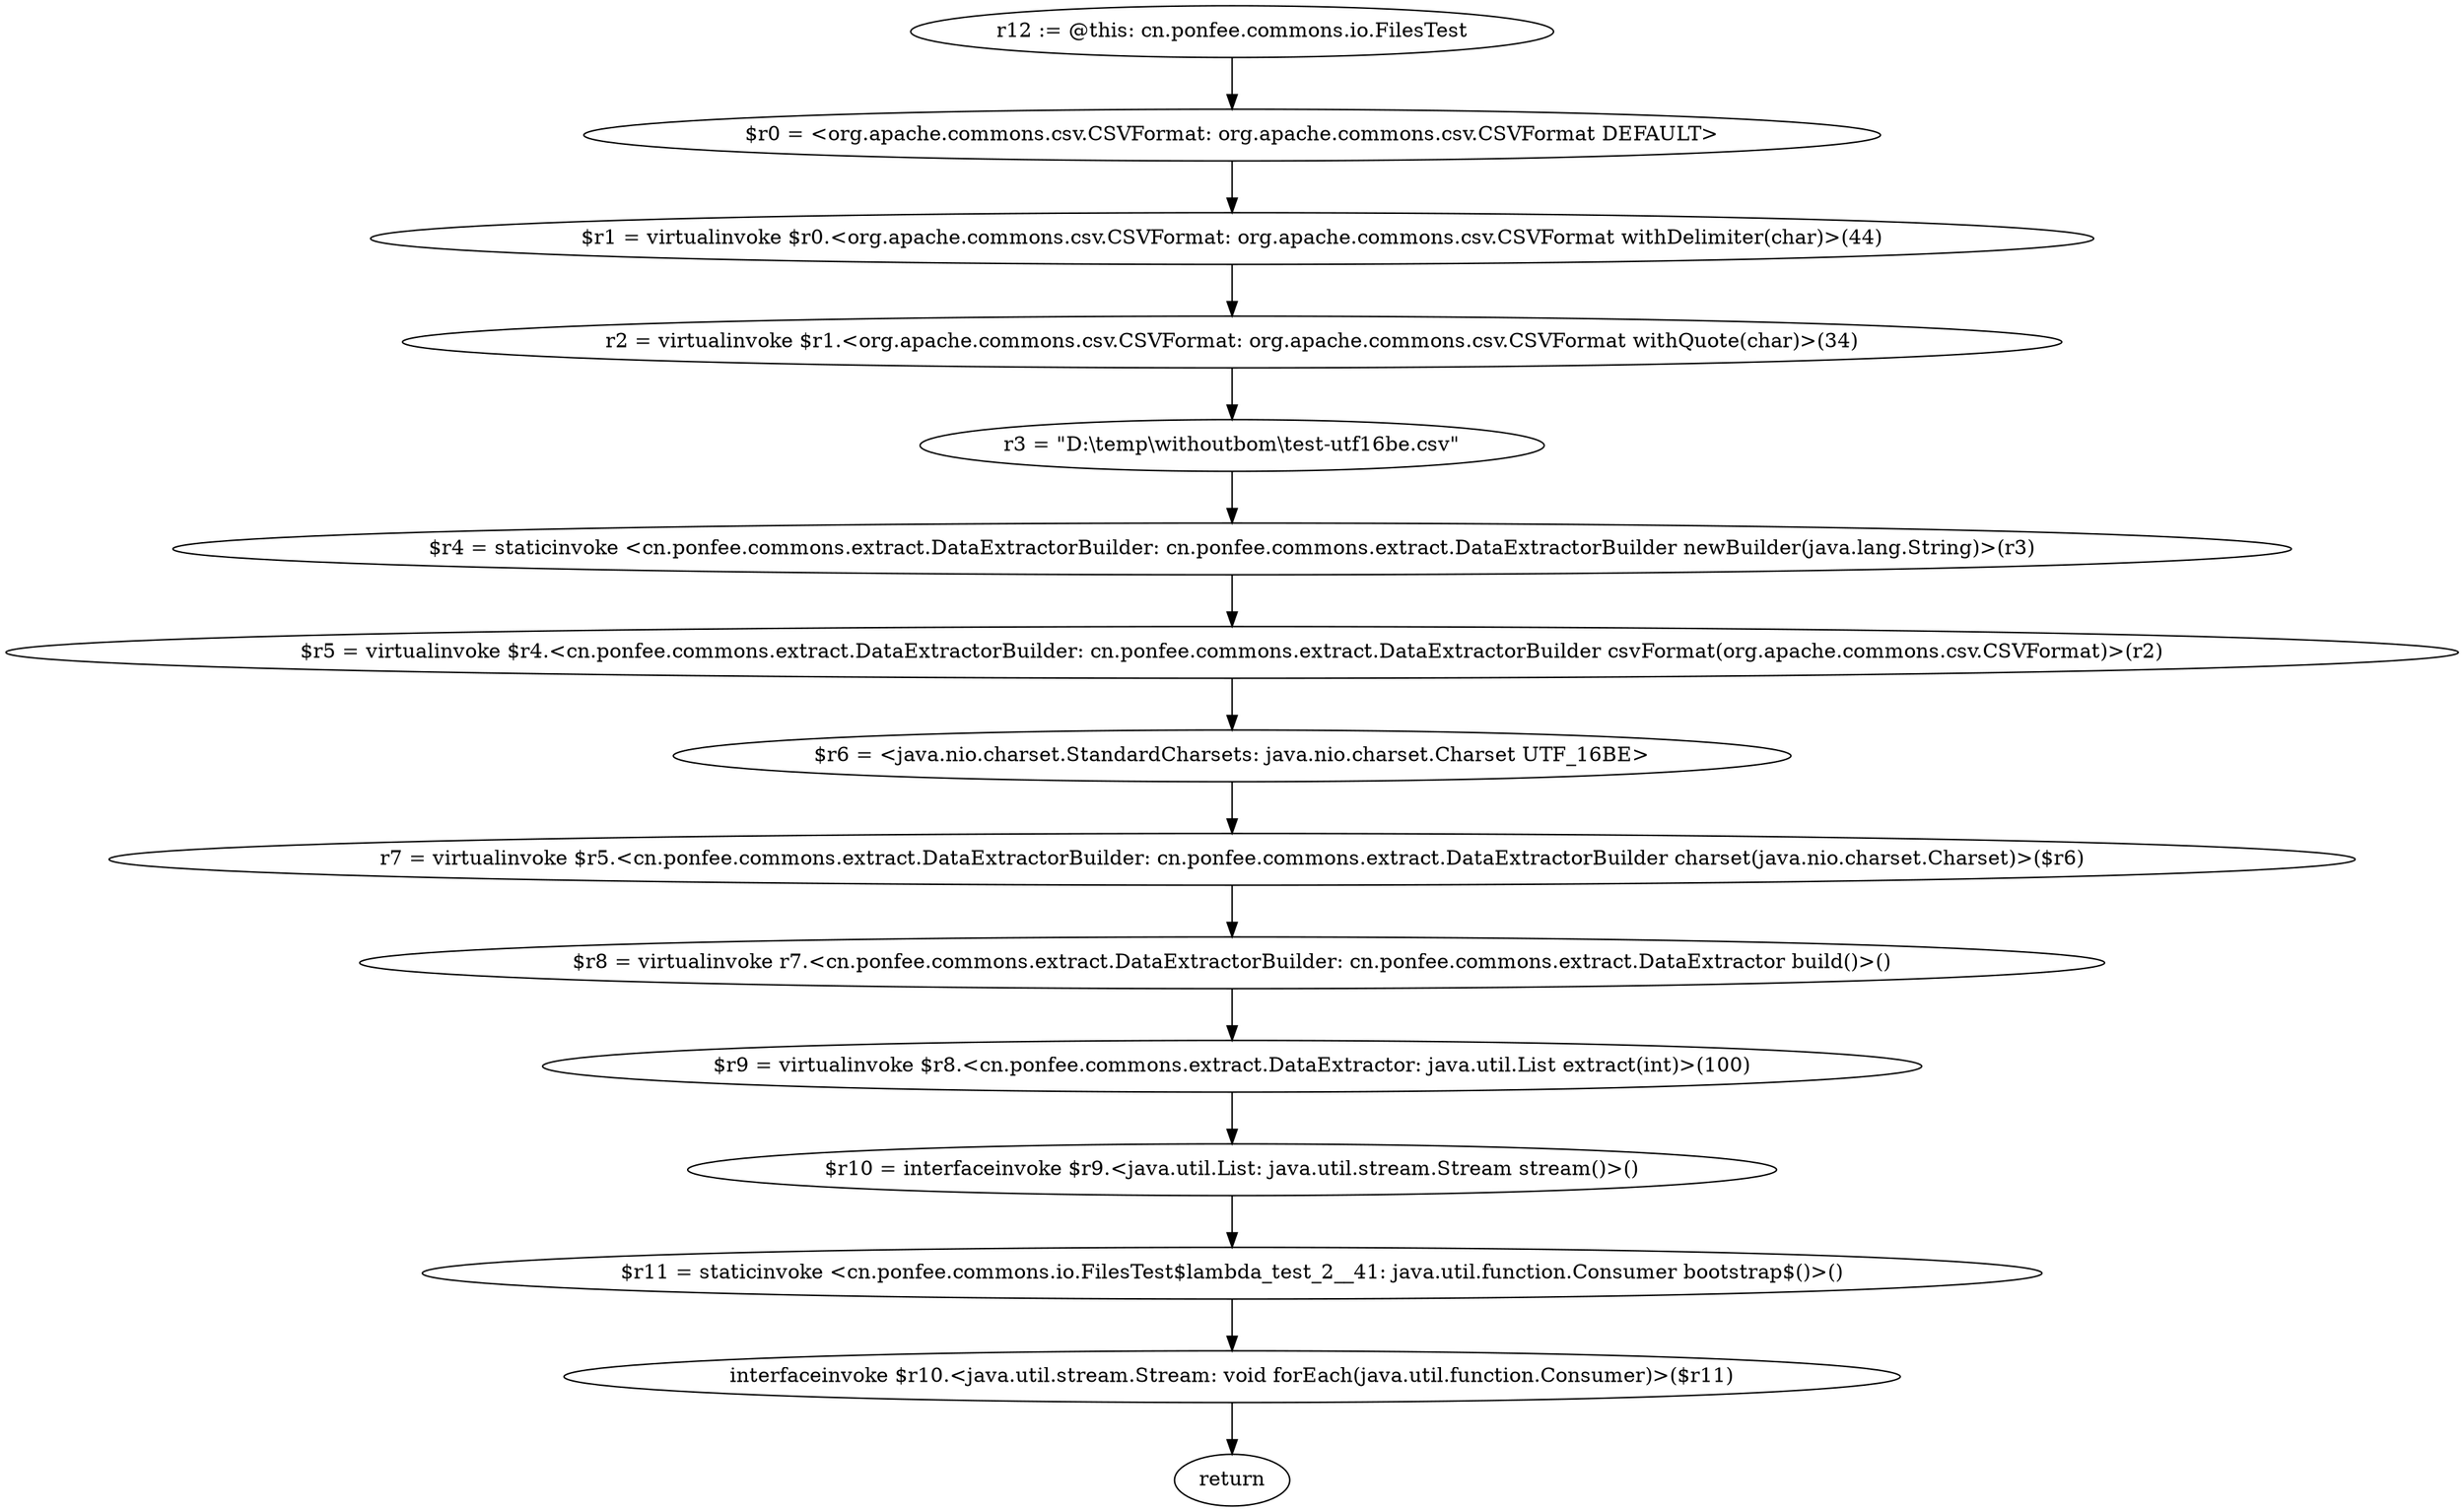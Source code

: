 digraph "unitGraph" {
    "r12 := @this: cn.ponfee.commons.io.FilesTest"
    "$r0 = <org.apache.commons.csv.CSVFormat: org.apache.commons.csv.CSVFormat DEFAULT>"
    "$r1 = virtualinvoke $r0.<org.apache.commons.csv.CSVFormat: org.apache.commons.csv.CSVFormat withDelimiter(char)>(44)"
    "r2 = virtualinvoke $r1.<org.apache.commons.csv.CSVFormat: org.apache.commons.csv.CSVFormat withQuote(char)>(34)"
    "r3 = \"D:\\temp\\withoutbom\\test-utf16be.csv\""
    "$r4 = staticinvoke <cn.ponfee.commons.extract.DataExtractorBuilder: cn.ponfee.commons.extract.DataExtractorBuilder newBuilder(java.lang.String)>(r3)"
    "$r5 = virtualinvoke $r4.<cn.ponfee.commons.extract.DataExtractorBuilder: cn.ponfee.commons.extract.DataExtractorBuilder csvFormat(org.apache.commons.csv.CSVFormat)>(r2)"
    "$r6 = <java.nio.charset.StandardCharsets: java.nio.charset.Charset UTF_16BE>"
    "r7 = virtualinvoke $r5.<cn.ponfee.commons.extract.DataExtractorBuilder: cn.ponfee.commons.extract.DataExtractorBuilder charset(java.nio.charset.Charset)>($r6)"
    "$r8 = virtualinvoke r7.<cn.ponfee.commons.extract.DataExtractorBuilder: cn.ponfee.commons.extract.DataExtractor build()>()"
    "$r9 = virtualinvoke $r8.<cn.ponfee.commons.extract.DataExtractor: java.util.List extract(int)>(100)"
    "$r10 = interfaceinvoke $r9.<java.util.List: java.util.stream.Stream stream()>()"
    "$r11 = staticinvoke <cn.ponfee.commons.io.FilesTest$lambda_test_2__41: java.util.function.Consumer bootstrap$()>()"
    "interfaceinvoke $r10.<java.util.stream.Stream: void forEach(java.util.function.Consumer)>($r11)"
    "return"
    "r12 := @this: cn.ponfee.commons.io.FilesTest"->"$r0 = <org.apache.commons.csv.CSVFormat: org.apache.commons.csv.CSVFormat DEFAULT>";
    "$r0 = <org.apache.commons.csv.CSVFormat: org.apache.commons.csv.CSVFormat DEFAULT>"->"$r1 = virtualinvoke $r0.<org.apache.commons.csv.CSVFormat: org.apache.commons.csv.CSVFormat withDelimiter(char)>(44)";
    "$r1 = virtualinvoke $r0.<org.apache.commons.csv.CSVFormat: org.apache.commons.csv.CSVFormat withDelimiter(char)>(44)"->"r2 = virtualinvoke $r1.<org.apache.commons.csv.CSVFormat: org.apache.commons.csv.CSVFormat withQuote(char)>(34)";
    "r2 = virtualinvoke $r1.<org.apache.commons.csv.CSVFormat: org.apache.commons.csv.CSVFormat withQuote(char)>(34)"->"r3 = \"D:\\temp\\withoutbom\\test-utf16be.csv\"";
    "r3 = \"D:\\temp\\withoutbom\\test-utf16be.csv\""->"$r4 = staticinvoke <cn.ponfee.commons.extract.DataExtractorBuilder: cn.ponfee.commons.extract.DataExtractorBuilder newBuilder(java.lang.String)>(r3)";
    "$r4 = staticinvoke <cn.ponfee.commons.extract.DataExtractorBuilder: cn.ponfee.commons.extract.DataExtractorBuilder newBuilder(java.lang.String)>(r3)"->"$r5 = virtualinvoke $r4.<cn.ponfee.commons.extract.DataExtractorBuilder: cn.ponfee.commons.extract.DataExtractorBuilder csvFormat(org.apache.commons.csv.CSVFormat)>(r2)";
    "$r5 = virtualinvoke $r4.<cn.ponfee.commons.extract.DataExtractorBuilder: cn.ponfee.commons.extract.DataExtractorBuilder csvFormat(org.apache.commons.csv.CSVFormat)>(r2)"->"$r6 = <java.nio.charset.StandardCharsets: java.nio.charset.Charset UTF_16BE>";
    "$r6 = <java.nio.charset.StandardCharsets: java.nio.charset.Charset UTF_16BE>"->"r7 = virtualinvoke $r5.<cn.ponfee.commons.extract.DataExtractorBuilder: cn.ponfee.commons.extract.DataExtractorBuilder charset(java.nio.charset.Charset)>($r6)";
    "r7 = virtualinvoke $r5.<cn.ponfee.commons.extract.DataExtractorBuilder: cn.ponfee.commons.extract.DataExtractorBuilder charset(java.nio.charset.Charset)>($r6)"->"$r8 = virtualinvoke r7.<cn.ponfee.commons.extract.DataExtractorBuilder: cn.ponfee.commons.extract.DataExtractor build()>()";
    "$r8 = virtualinvoke r7.<cn.ponfee.commons.extract.DataExtractorBuilder: cn.ponfee.commons.extract.DataExtractor build()>()"->"$r9 = virtualinvoke $r8.<cn.ponfee.commons.extract.DataExtractor: java.util.List extract(int)>(100)";
    "$r9 = virtualinvoke $r8.<cn.ponfee.commons.extract.DataExtractor: java.util.List extract(int)>(100)"->"$r10 = interfaceinvoke $r9.<java.util.List: java.util.stream.Stream stream()>()";
    "$r10 = interfaceinvoke $r9.<java.util.List: java.util.stream.Stream stream()>()"->"$r11 = staticinvoke <cn.ponfee.commons.io.FilesTest$lambda_test_2__41: java.util.function.Consumer bootstrap$()>()";
    "$r11 = staticinvoke <cn.ponfee.commons.io.FilesTest$lambda_test_2__41: java.util.function.Consumer bootstrap$()>()"->"interfaceinvoke $r10.<java.util.stream.Stream: void forEach(java.util.function.Consumer)>($r11)";
    "interfaceinvoke $r10.<java.util.stream.Stream: void forEach(java.util.function.Consumer)>($r11)"->"return";
}
